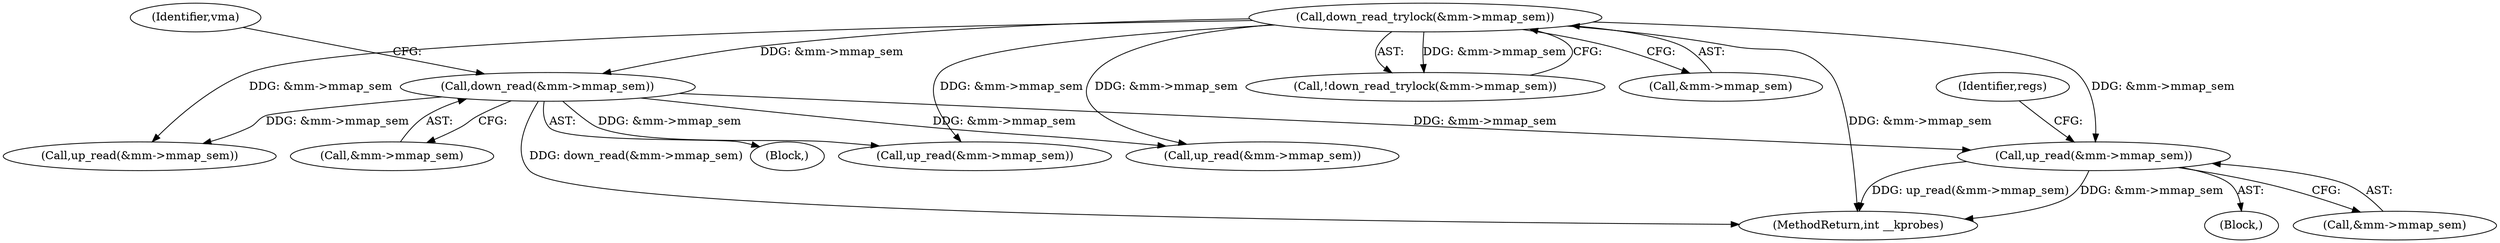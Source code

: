 digraph "0_linux_a8b0ca17b80e92faab46ee7179ba9e99ccb61233_20@API" {
"1000514" [label="(Call,up_read(&mm->mmap_sem))"];
"1000240" [label="(Call,down_read(&mm->mmap_sem))"];
"1000223" [label="(Call,down_read_trylock(&mm->mmap_sem))"];
"1000515" [label="(Call,&mm->mmap_sem)"];
"1000554" [label="(MethodReturn,int __kprobes)"];
"1000228" [label="(Block,)"];
"1000463" [label="(Call,up_read(&mm->mmap_sem))"];
"1000240" [label="(Call,down_read(&mm->mmap_sem))"];
"1000499" [label="(Call,up_read(&mm->mmap_sem))"];
"1000471" [label="(Call,up_read(&mm->mmap_sem))"];
"1000125" [label="(Block,)"];
"1000223" [label="(Call,down_read_trylock(&mm->mmap_sem))"];
"1000241" [label="(Call,&mm->mmap_sem)"];
"1000246" [label="(Identifier,vma)"];
"1000222" [label="(Call,!down_read_trylock(&mm->mmap_sem))"];
"1000224" [label="(Call,&mm->mmap_sem)"];
"1000521" [label="(Identifier,regs)"];
"1000514" [label="(Call,up_read(&mm->mmap_sem))"];
"1000514" -> "1000125"  [label="AST: "];
"1000514" -> "1000515"  [label="CFG: "];
"1000515" -> "1000514"  [label="AST: "];
"1000521" -> "1000514"  [label="CFG: "];
"1000514" -> "1000554"  [label="DDG: up_read(&mm->mmap_sem)"];
"1000514" -> "1000554"  [label="DDG: &mm->mmap_sem"];
"1000240" -> "1000514"  [label="DDG: &mm->mmap_sem"];
"1000223" -> "1000514"  [label="DDG: &mm->mmap_sem"];
"1000240" -> "1000228"  [label="AST: "];
"1000240" -> "1000241"  [label="CFG: "];
"1000241" -> "1000240"  [label="AST: "];
"1000246" -> "1000240"  [label="CFG: "];
"1000240" -> "1000554"  [label="DDG: down_read(&mm->mmap_sem)"];
"1000223" -> "1000240"  [label="DDG: &mm->mmap_sem"];
"1000240" -> "1000463"  [label="DDG: &mm->mmap_sem"];
"1000240" -> "1000471"  [label="DDG: &mm->mmap_sem"];
"1000240" -> "1000499"  [label="DDG: &mm->mmap_sem"];
"1000223" -> "1000222"  [label="AST: "];
"1000223" -> "1000224"  [label="CFG: "];
"1000224" -> "1000223"  [label="AST: "];
"1000222" -> "1000223"  [label="CFG: "];
"1000223" -> "1000554"  [label="DDG: &mm->mmap_sem"];
"1000223" -> "1000222"  [label="DDG: &mm->mmap_sem"];
"1000223" -> "1000463"  [label="DDG: &mm->mmap_sem"];
"1000223" -> "1000471"  [label="DDG: &mm->mmap_sem"];
"1000223" -> "1000499"  [label="DDG: &mm->mmap_sem"];
}
